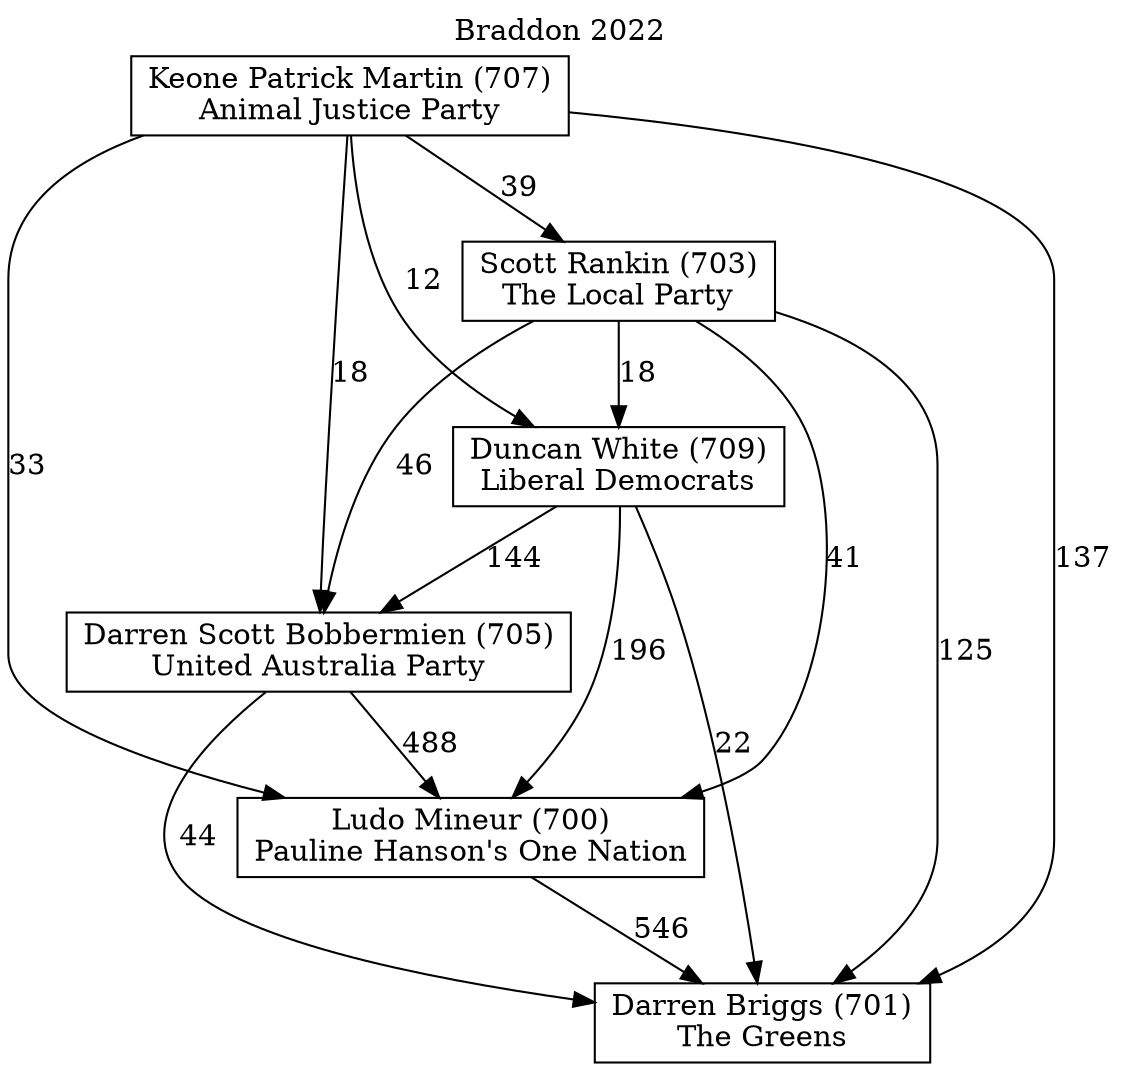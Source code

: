 // House preference flow
digraph "Darren Briggs (701)_Braddon_2022" {
	graph [label="Braddon 2022" labelloc=t mclimit=10]
	node [shape=box]
	"Duncan White (709)" [label="Duncan White (709)
Liberal Democrats"]
	"Ludo Mineur (700)" [label="Ludo Mineur (700)
Pauline Hanson's One Nation"]
	"Darren Briggs (701)" [label="Darren Briggs (701)
The Greens"]
	"Keone Patrick Martin (707)" [label="Keone Patrick Martin (707)
Animal Justice Party"]
	"Scott Rankin (703)" [label="Scott Rankin (703)
The Local Party"]
	"Darren Scott Bobbermien (705)" [label="Darren Scott Bobbermien (705)
United Australia Party"]
	"Keone Patrick Martin (707)" -> "Duncan White (709)" [label=12]
	"Duncan White (709)" -> "Ludo Mineur (700)" [label=196]
	"Keone Patrick Martin (707)" -> "Darren Briggs (701)" [label=137]
	"Scott Rankin (703)" -> "Darren Briggs (701)" [label=125]
	"Keone Patrick Martin (707)" -> "Darren Scott Bobbermien (705)" [label=18]
	"Ludo Mineur (700)" -> "Darren Briggs (701)" [label=546]
	"Keone Patrick Martin (707)" -> "Ludo Mineur (700)" [label=33]
	"Duncan White (709)" -> "Darren Scott Bobbermien (705)" [label=144]
	"Scott Rankin (703)" -> "Duncan White (709)" [label=18]
	"Keone Patrick Martin (707)" -> "Scott Rankin (703)" [label=39]
	"Duncan White (709)" -> "Darren Briggs (701)" [label=22]
	"Darren Scott Bobbermien (705)" -> "Darren Briggs (701)" [label=44]
	"Scott Rankin (703)" -> "Ludo Mineur (700)" [label=41]
	"Darren Scott Bobbermien (705)" -> "Ludo Mineur (700)" [label=488]
	"Scott Rankin (703)" -> "Darren Scott Bobbermien (705)" [label=46]
}
